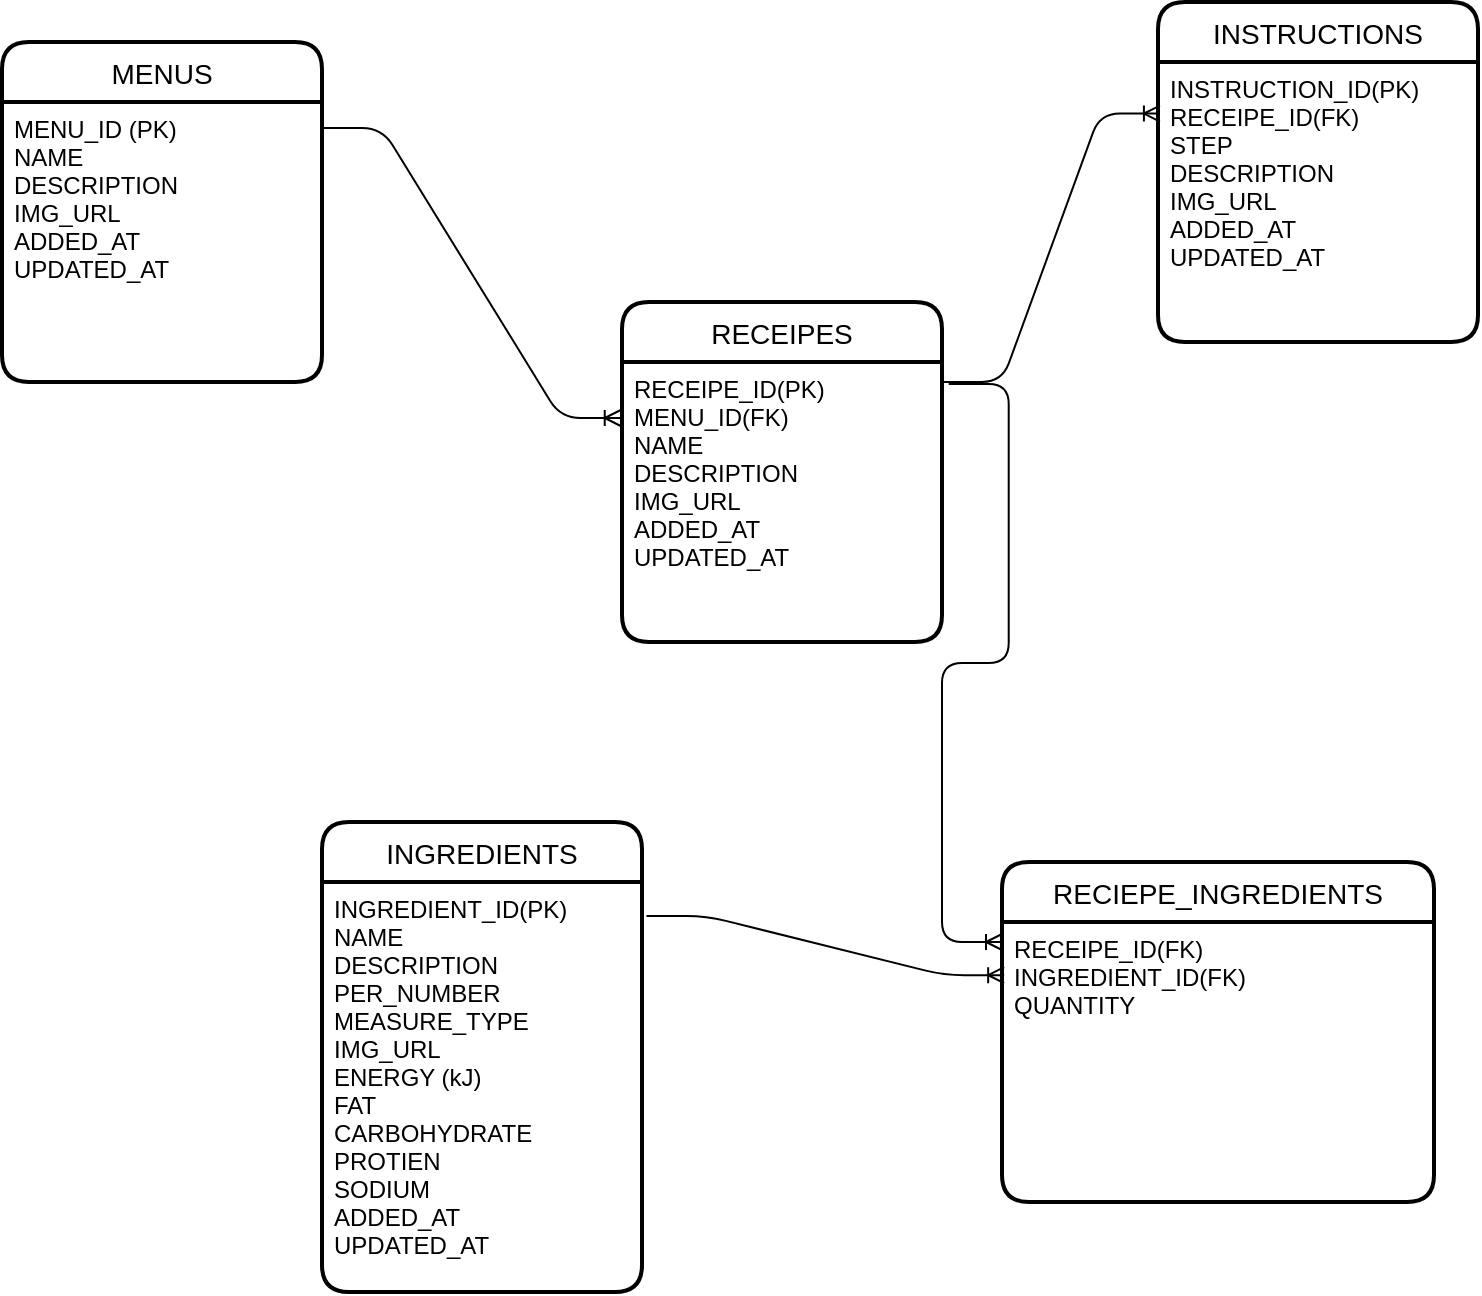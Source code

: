 <mxfile version="14.7.7" type="device"><diagram id="OkQwDgEYGk0EdHSp30Tz" name="Page-1"><mxGraphModel dx="1865" dy="547" grid="1" gridSize="10" guides="1" tooltips="1" connect="1" arrows="1" fold="1" page="1" pageScale="1" pageWidth="827" pageHeight="1169" math="0" shadow="0"><root><mxCell id="0"/><mxCell id="1" parent="0"/><mxCell id="oIs15ccodJ0cYWRezURM-35" value="MENUS" style="swimlane;childLayout=stackLayout;horizontal=1;startSize=30;horizontalStack=0;rounded=1;fontSize=14;fontStyle=0;strokeWidth=2;resizeParent=0;resizeLast=1;shadow=0;dashed=0;align=center;fillColor=#FFFFFF;" vertex="1" parent="1"><mxGeometry x="-20" y="50" width="160" height="170" as="geometry"/></mxCell><mxCell id="oIs15ccodJ0cYWRezURM-36" value="MENU_ID (PK)&#10;NAME&#10;DESCRIPTION&#10;IMG_URL&#10;ADDED_AT&#10;UPDATED_AT" style="align=left;strokeColor=none;fillColor=none;spacingLeft=4;fontSize=12;verticalAlign=top;resizable=0;rotatable=0;part=1;" vertex="1" parent="oIs15ccodJ0cYWRezURM-35"><mxGeometry y="30" width="160" height="140" as="geometry"/></mxCell><mxCell id="oIs15ccodJ0cYWRezURM-37" value="RECEIPES" style="swimlane;childLayout=stackLayout;horizontal=1;startSize=30;horizontalStack=0;rounded=1;fontSize=14;fontStyle=0;strokeWidth=2;resizeParent=0;resizeLast=1;shadow=0;dashed=0;align=center;fillColor=#FFFFFF;" vertex="1" parent="1"><mxGeometry x="290" y="180" width="160" height="170" as="geometry"/></mxCell><mxCell id="oIs15ccodJ0cYWRezURM-38" value="RECEIPE_ID(PK)&#10;MENU_ID(FK)&#10;NAME&#10;DESCRIPTION&#10;IMG_URL&#10;ADDED_AT&#10;UPDATED_AT" style="align=left;strokeColor=none;fillColor=none;spacingLeft=4;fontSize=12;verticalAlign=top;resizable=0;rotatable=0;part=1;" vertex="1" parent="oIs15ccodJ0cYWRezURM-37"><mxGeometry y="30" width="160" height="140" as="geometry"/></mxCell><mxCell id="oIs15ccodJ0cYWRezURM-39" value="INSTRUCTIONS" style="swimlane;childLayout=stackLayout;horizontal=1;startSize=30;horizontalStack=0;rounded=1;fontSize=14;fontStyle=0;strokeWidth=2;resizeParent=0;resizeLast=1;shadow=0;dashed=0;align=center;fillColor=#FFFFFF;" vertex="1" parent="1"><mxGeometry x="558" y="30" width="160" height="170" as="geometry"/></mxCell><mxCell id="oIs15ccodJ0cYWRezURM-40" value="INSTRUCTION_ID(PK)&#10;RECEIPE_ID(FK)&#10;STEP&#10;DESCRIPTION&#10;IMG_URL&#10;ADDED_AT&#10;UPDATED_AT" style="align=left;strokeColor=none;fillColor=none;spacingLeft=4;fontSize=12;verticalAlign=top;resizable=0;rotatable=0;part=1;" vertex="1" parent="oIs15ccodJ0cYWRezURM-39"><mxGeometry y="30" width="160" height="140" as="geometry"/></mxCell><mxCell id="oIs15ccodJ0cYWRezURM-45" value="" style="edgeStyle=entityRelationEdgeStyle;fontSize=12;html=1;endArrow=ERoneToMany;exitX=1;exitY=0.093;exitDx=0;exitDy=0;exitPerimeter=0;entryX=-0.004;entryY=0.2;entryDx=0;entryDy=0;entryPerimeter=0;" edge="1" parent="1" source="oIs15ccodJ0cYWRezURM-36" target="oIs15ccodJ0cYWRezURM-38"><mxGeometry width="100" height="100" relative="1" as="geometry"><mxPoint x="230" y="170" as="sourcePoint"/><mxPoint x="330" y="70" as="targetPoint"/></mxGeometry></mxCell><mxCell id="oIs15ccodJ0cYWRezURM-47" value="INGREDIENTS" style="swimlane;childLayout=stackLayout;horizontal=1;startSize=30;horizontalStack=0;rounded=1;fontSize=14;fontStyle=0;strokeWidth=2;resizeParent=0;resizeLast=1;shadow=0;dashed=0;align=center;fillColor=#FFFFFF;" vertex="1" parent="1"><mxGeometry x="140" y="440" width="160" height="235" as="geometry"/></mxCell><mxCell id="oIs15ccodJ0cYWRezURM-48" value="INGREDIENT_ID(PK)&#10;NAME&#10;DESCRIPTION&#10;PER_NUMBER&#10;MEASURE_TYPE&#10;IMG_URL&#10;ENERGY (kJ)&#10;FAT&#10;CARBOHYDRATE&#10;PROTIEN&#10;SODIUM&#10;ADDED_AT&#10;UPDATED_AT" style="align=left;strokeColor=none;fillColor=none;spacingLeft=4;fontSize=12;verticalAlign=top;resizable=0;rotatable=0;part=1;" vertex="1" parent="oIs15ccodJ0cYWRezURM-47"><mxGeometry y="30" width="160" height="205" as="geometry"/></mxCell><mxCell id="oIs15ccodJ0cYWRezURM-49" value="RECIEPE_INGREDIENTS" style="swimlane;childLayout=stackLayout;horizontal=1;startSize=30;horizontalStack=0;rounded=1;fontSize=14;fontStyle=0;strokeWidth=2;resizeParent=0;resizeLast=1;shadow=0;dashed=0;align=center;fillColor=#FFFFFF;" vertex="1" parent="1"><mxGeometry x="480" y="460" width="216" height="170" as="geometry"/></mxCell><mxCell id="oIs15ccodJ0cYWRezURM-62" value="" style="edgeStyle=entityRelationEdgeStyle;fontSize=12;html=1;endArrow=ERoneToMany;exitX=1.021;exitY=0.079;exitDx=0;exitDy=0;exitPerimeter=0;" edge="1" parent="oIs15ccodJ0cYWRezURM-49" source="oIs15ccodJ0cYWRezURM-38"><mxGeometry width="100" height="100" relative="1" as="geometry"><mxPoint x="-100" y="140" as="sourcePoint"/><mxPoint y="40" as="targetPoint"/></mxGeometry></mxCell><mxCell id="oIs15ccodJ0cYWRezURM-50" value="RECEIPE_ID(FK)&#10;INGREDIENT_ID(FK)&#10;QUANTITY&#10;" style="align=left;strokeColor=none;fillColor=none;spacingLeft=4;fontSize=12;verticalAlign=top;resizable=0;rotatable=0;part=1;" vertex="1" parent="oIs15ccodJ0cYWRezURM-49"><mxGeometry y="30" width="216" height="140" as="geometry"/></mxCell><mxCell id="oIs15ccodJ0cYWRezURM-63" value="" style="edgeStyle=entityRelationEdgeStyle;fontSize=12;html=1;endArrow=ERoneToMany;entryX=0.006;entryY=0.184;entryDx=0;entryDy=0;entryPerimeter=0;" edge="1" parent="1" target="oIs15ccodJ0cYWRezURM-40"><mxGeometry width="100" height="100" relative="1" as="geometry"><mxPoint x="450" y="220" as="sourcePoint"/><mxPoint x="550" y="120" as="targetPoint"/></mxGeometry></mxCell><mxCell id="oIs15ccodJ0cYWRezURM-64" value="" style="edgeStyle=entityRelationEdgeStyle;fontSize=12;html=1;endArrow=ERoneToMany;entryX=0.005;entryY=0.19;entryDx=0;entryDy=0;entryPerimeter=0;exitX=1.014;exitY=0.083;exitDx=0;exitDy=0;exitPerimeter=0;" edge="1" parent="1" source="oIs15ccodJ0cYWRezURM-48" target="oIs15ccodJ0cYWRezURM-50"><mxGeometry width="100" height="100" relative="1" as="geometry"><mxPoint x="230" y="480" as="sourcePoint"/><mxPoint x="330" y="380" as="targetPoint"/></mxGeometry></mxCell></root></mxGraphModel></diagram></mxfile>